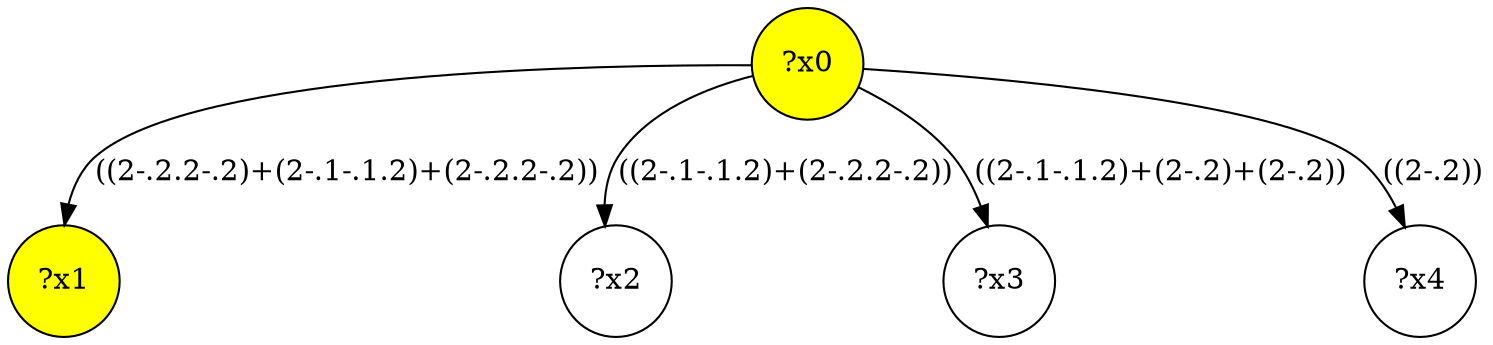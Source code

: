 digraph g {
	x0 [fillcolor="yellow", style="filled," shape=circle, label="?x0"];
	x1 [fillcolor="yellow", style="filled," shape=circle, label="?x1"];
	x0 -> x1 [label="((2-.2.2-.2)+(2-.1-.1.2)+(2-.2.2-.2))"];
	x2 [shape=circle, label="?x2"];
	x0 -> x2 [label="((2-.1-.1.2)+(2-.2.2-.2))"];
	x3 [shape=circle, label="?x3"];
	x0 -> x3 [label="((2-.1-.1.2)+(2-.2)+(2-.2))"];
	x4 [shape=circle, label="?x4"];
	x0 -> x4 [label="((2-.2))"];
}
